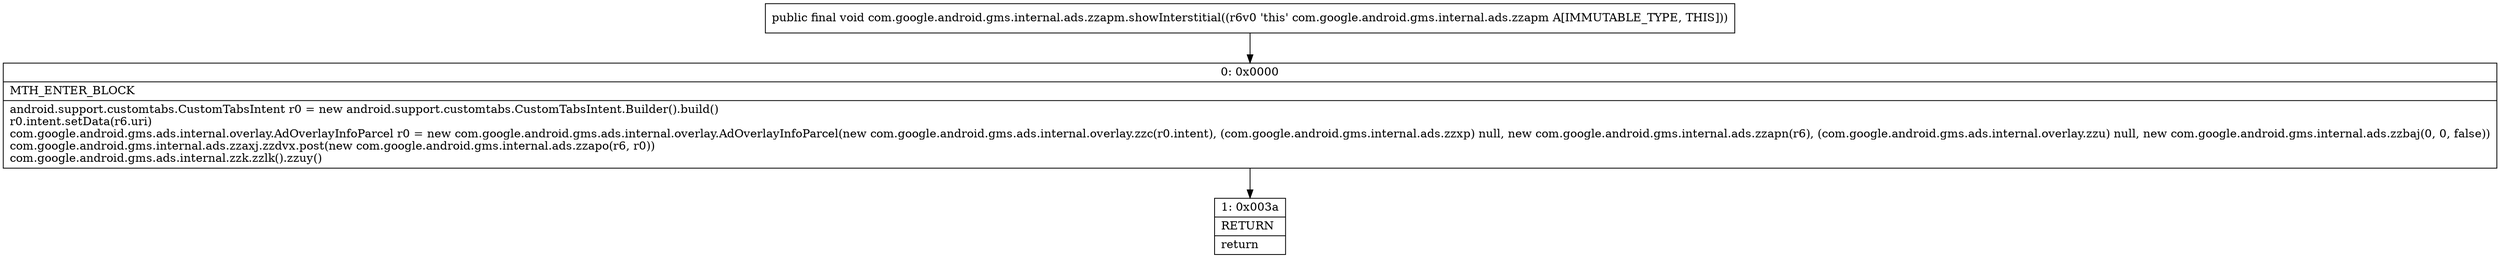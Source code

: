 digraph "CFG forcom.google.android.gms.internal.ads.zzapm.showInterstitial()V" {
Node_0 [shape=record,label="{0\:\ 0x0000|MTH_ENTER_BLOCK\l|android.support.customtabs.CustomTabsIntent r0 = new android.support.customtabs.CustomTabsIntent.Builder().build()\lr0.intent.setData(r6.uri)\lcom.google.android.gms.ads.internal.overlay.AdOverlayInfoParcel r0 = new com.google.android.gms.ads.internal.overlay.AdOverlayInfoParcel(new com.google.android.gms.ads.internal.overlay.zzc(r0.intent), (com.google.android.gms.internal.ads.zzxp) null, new com.google.android.gms.internal.ads.zzapn(r6), (com.google.android.gms.ads.internal.overlay.zzu) null, new com.google.android.gms.internal.ads.zzbaj(0, 0, false))\lcom.google.android.gms.internal.ads.zzaxj.zzdvx.post(new com.google.android.gms.internal.ads.zzapo(r6, r0))\lcom.google.android.gms.ads.internal.zzk.zzlk().zzuy()\l}"];
Node_1 [shape=record,label="{1\:\ 0x003a|RETURN\l|return\l}"];
MethodNode[shape=record,label="{public final void com.google.android.gms.internal.ads.zzapm.showInterstitial((r6v0 'this' com.google.android.gms.internal.ads.zzapm A[IMMUTABLE_TYPE, THIS])) }"];
MethodNode -> Node_0;
Node_0 -> Node_1;
}

